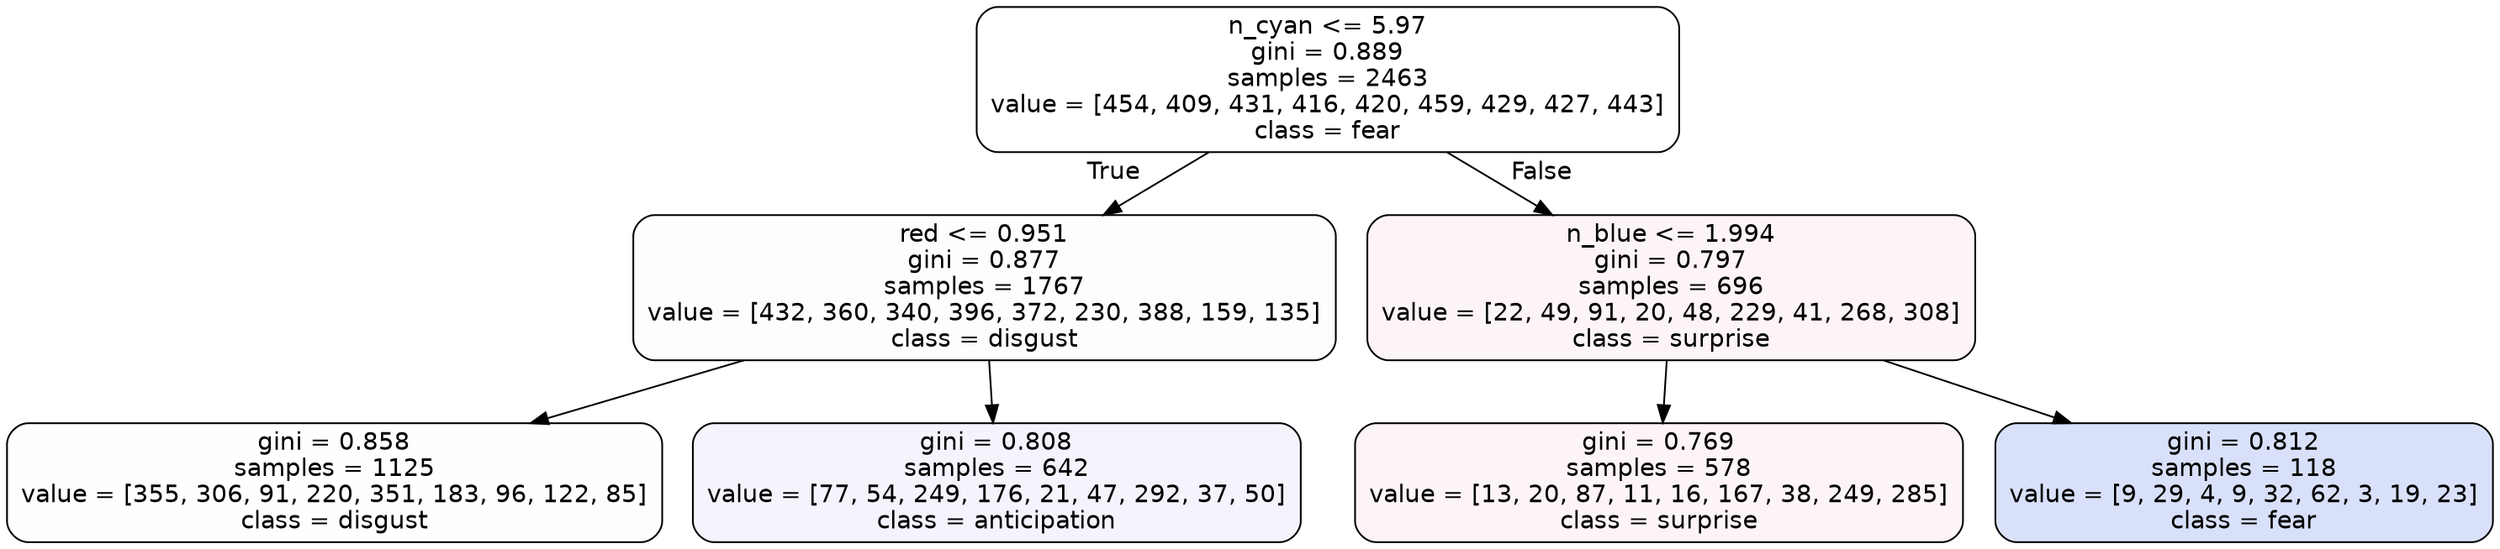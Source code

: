 digraph Tree {
node [shape=box, style="filled, rounded", color="black", fontname=helvetica] ;
edge [fontname=helvetica] ;
0 [label="n_cyan <= 5.97\ngini = 0.889\nsamples = 2463\nvalue = [454, 409, 431, 416, 420, 459, 429, 427, 443]\nclass = fear", fillcolor="#3964e500"] ;
1 [label="red <= 0.951\ngini = 0.877\nsamples = 1767\nvalue = [432, 360, 340, 396, 372, 230, 388, 159, 135]\nclass = disgust", fillcolor="#e5813904"] ;
0 -> 1 [labeldistance=2.5, labelangle=45, headlabel="True"] ;
2 [label="gini = 0.858\nsamples = 1125\nvalue = [355, 306, 91, 220, 351, 183, 96, 122, 85]\nclass = disgust", fillcolor="#e5813901"] ;
1 -> 2 ;
3 [label="gini = 0.808\nsamples = 642\nvalue = [77, 54, 249, 176, 21, 47, 292, 37, 50]\nclass = anticipation", fillcolor="#8139e50f"] ;
1 -> 3 ;
4 [label="n_blue <= 1.994\ngini = 0.797\nsamples = 696\nvalue = [22, 49, 91, 20, 48, 229, 41, 268, 308]\nclass = surprise", fillcolor="#e539640d"] ;
0 -> 4 [labeldistance=2.5, labelangle=-45, headlabel="False"] ;
5 [label="gini = 0.769\nsamples = 578\nvalue = [13, 20, 87, 11, 16, 167, 38, 249, 285]\nclass = surprise", fillcolor="#e539640e"] ;
4 -> 5 ;
6 [label="gini = 0.812\nsamples = 118\nvalue = [9, 29, 4, 9, 32, 62, 3, 19, 23]\nclass = fear", fillcolor="#3964e530"] ;
4 -> 6 ;
}